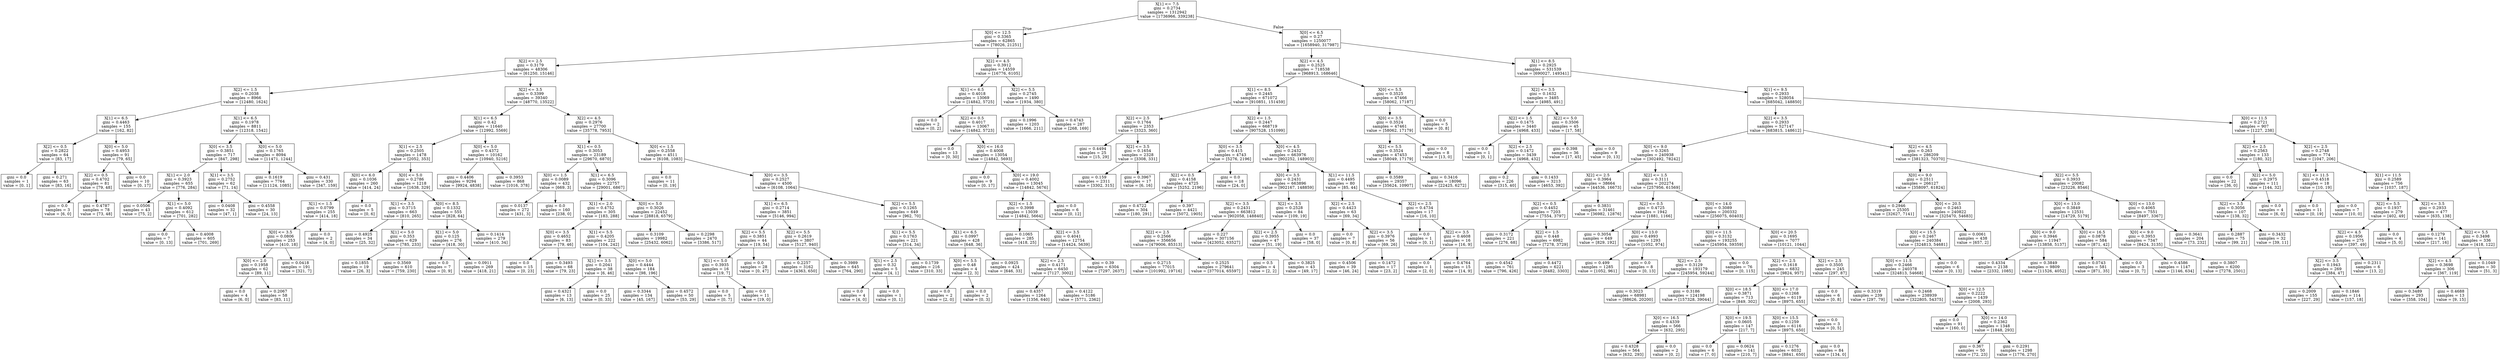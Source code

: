 digraph Tree {
node [shape=box] ;
0 [label="X[1] <= 7.5\ngini = 0.2734\nsamples = 1312942\nvalue = [1736966, 339238]"] ;
1 [label="X[0] <= 12.5\ngini = 0.3365\nsamples = 62865\nvalue = [78026, 21251]"] ;
0 -> 1 [labeldistance=2.5, labelangle=45, headlabel="True"] ;
2 [label="X[2] <= 2.5\ngini = 0.3179\nsamples = 48306\nvalue = [61250, 15146]"] ;
1 -> 2 ;
3 [label="X[2] <= 1.5\ngini = 0.2038\nsamples = 8966\nvalue = [12480, 1624]"] ;
2 -> 3 ;
4 [label="X[1] <= 6.5\ngini = 0.4463\nsamples = 155\nvalue = [162, 82]"] ;
3 -> 4 ;
5 [label="X[2] <= 0.5\ngini = 0.2822\nsamples = 64\nvalue = [83, 17]"] ;
4 -> 5 ;
6 [label="gini = 0.0\nsamples = 1\nvalue = [0, 1]"] ;
5 -> 6 ;
7 [label="gini = 0.271\nsamples = 63\nvalue = [83, 16]"] ;
5 -> 7 ;
8 [label="X[0] <= 5.0\ngini = 0.4953\nsamples = 91\nvalue = [79, 65]"] ;
4 -> 8 ;
9 [label="X[2] <= 0.5\ngini = 0.4702\nsamples = 81\nvalue = [79, 48]"] ;
8 -> 9 ;
10 [label="gini = 0.0\nsamples = 3\nvalue = [6, 0]"] ;
9 -> 10 ;
11 [label="gini = 0.4787\nsamples = 78\nvalue = [73, 48]"] ;
9 -> 11 ;
12 [label="gini = 0.0\nsamples = 10\nvalue = [0, 17]"] ;
8 -> 12 ;
13 [label="X[1] <= 6.5\ngini = 0.1978\nsamples = 8811\nvalue = [12318, 1542]"] ;
3 -> 13 ;
14 [label="X[0] <= 3.5\ngini = 0.3851\nsamples = 717\nvalue = [847, 298]"] ;
13 -> 14 ;
15 [label="X[1] <= 2.0\ngini = 0.3923\nsamples = 655\nvalue = [776, 284]"] ;
14 -> 15 ;
16 [label="gini = 0.0506\nsamples = 43\nvalue = [75, 2]"] ;
15 -> 16 ;
17 [label="X[1] <= 5.0\ngini = 0.4092\nsamples = 612\nvalue = [701, 282]"] ;
15 -> 17 ;
18 [label="gini = 0.0\nsamples = 7\nvalue = [0, 13]"] ;
17 -> 18 ;
19 [label="gini = 0.4008\nsamples = 605\nvalue = [701, 269]"] ;
17 -> 19 ;
20 [label="X[1] <= 3.5\ngini = 0.2752\nsamples = 62\nvalue = [71, 14]"] ;
14 -> 20 ;
21 [label="gini = 0.0408\nsamples = 32\nvalue = [47, 1]"] ;
20 -> 21 ;
22 [label="gini = 0.4558\nsamples = 30\nvalue = [24, 13]"] ;
20 -> 22 ;
23 [label="X[0] <= 5.0\ngini = 0.1765\nsamples = 8094\nvalue = [11471, 1244]"] ;
13 -> 23 ;
24 [label="gini = 0.1619\nsamples = 7764\nvalue = [11124, 1085]"] ;
23 -> 24 ;
25 [label="gini = 0.431\nsamples = 330\nvalue = [347, 159]"] ;
23 -> 25 ;
26 [label="X[2] <= 3.5\ngini = 0.3399\nsamples = 39340\nvalue = [48770, 13522]"] ;
2 -> 26 ;
27 [label="X[1] <= 6.5\ngini = 0.42\nsamples = 11640\nvalue = [12992, 5569]"] ;
26 -> 27 ;
28 [label="X[1] <= 2.5\ngini = 0.2505\nsamples = 1478\nvalue = [2052, 353]"] ;
27 -> 28 ;
29 [label="X[0] <= 6.0\ngini = 0.1036\nsamples = 260\nvalue = [414, 24]"] ;
28 -> 29 ;
30 [label="X[1] <= 1.5\ngini = 0.0799\nsamples = 255\nvalue = [414, 18]"] ;
29 -> 30 ;
31 [label="X[0] <= 3.5\ngini = 0.0806\nsamples = 253\nvalue = [410, 18]"] ;
30 -> 31 ;
32 [label="X[0] <= 2.0\ngini = 0.1958\nsamples = 62\nvalue = [89, 11]"] ;
31 -> 32 ;
33 [label="gini = 0.0\nsamples = 4\nvalue = [6, 0]"] ;
32 -> 33 ;
34 [label="gini = 0.2067\nsamples = 58\nvalue = [83, 11]"] ;
32 -> 34 ;
35 [label="gini = 0.0418\nsamples = 191\nvalue = [321, 7]"] ;
31 -> 35 ;
36 [label="gini = 0.0\nsamples = 2\nvalue = [4, 0]"] ;
30 -> 36 ;
37 [label="gini = 0.0\nsamples = 5\nvalue = [0, 6]"] ;
29 -> 37 ;
38 [label="X[0] <= 5.0\ngini = 0.2786\nsamples = 1218\nvalue = [1638, 329]"] ;
28 -> 38 ;
39 [label="X[1] <= 3.5\ngini = 0.3715\nsamples = 663\nvalue = [810, 265]"] ;
38 -> 39 ;
40 [label="gini = 0.4925\nsamples = 34\nvalue = [25, 32]"] ;
39 -> 40 ;
41 [label="X[1] <= 5.0\ngini = 0.353\nsamples = 629\nvalue = [785, 233]"] ;
39 -> 41 ;
42 [label="gini = 0.1855\nsamples = 19\nvalue = [26, 3]"] ;
41 -> 42 ;
43 [label="gini = 0.3569\nsamples = 610\nvalue = [759, 230]"] ;
41 -> 43 ;
44 [label="X[0] <= 8.5\ngini = 0.1332\nsamples = 555\nvalue = [828, 64]"] ;
38 -> 44 ;
45 [label="X[1] <= 5.0\ngini = 0.125\nsamples = 276\nvalue = [418, 30]"] ;
44 -> 45 ;
46 [label="gini = 0.0\nsamples = 7\nvalue = [0, 9]"] ;
45 -> 46 ;
47 [label="gini = 0.0911\nsamples = 269\nvalue = [418, 21]"] ;
45 -> 47 ;
48 [label="gini = 0.1414\nsamples = 279\nvalue = [410, 34]"] ;
44 -> 48 ;
49 [label="X[0] <= 5.0\ngini = 0.4372\nsamples = 10162\nvalue = [10940, 5216]"] ;
27 -> 49 ;
50 [label="gini = 0.4406\nsamples = 9294\nvalue = [9924, 4838]"] ;
49 -> 50 ;
51 [label="gini = 0.3953\nsamples = 868\nvalue = [1016, 378]"] ;
49 -> 51 ;
52 [label="X[2] <= 4.5\ngini = 0.2976\nsamples = 27700\nvalue = [35778, 7953]"] ;
26 -> 52 ;
53 [label="X[1] <= 0.5\ngini = 0.3053\nsamples = 23189\nvalue = [29670, 6870]"] ;
52 -> 53 ;
54 [label="X[0] <= 1.5\ngini = 0.0089\nsamples = 432\nvalue = [669, 3]"] ;
53 -> 54 ;
55 [label="gini = 0.0137\nsamples = 272\nvalue = [431, 3]"] ;
54 -> 55 ;
56 [label="gini = 0.0\nsamples = 160\nvalue = [238, 0]"] ;
54 -> 56 ;
57 [label="X[1] <= 6.5\ngini = 0.3096\nsamples = 22757\nvalue = [29001, 6867]"] ;
53 -> 57 ;
58 [label="X[1] <= 2.0\ngini = 0.4752\nsamples = 305\nvalue = [183, 288]"] ;
57 -> 58 ;
59 [label="X[0] <= 3.5\ngini = 0.4652\nsamples = 83\nvalue = [79, 46]"] ;
58 -> 59 ;
60 [label="gini = 0.0\nsamples = 15\nvalue = [0, 23]"] ;
59 -> 60 ;
61 [label="gini = 0.3493\nsamples = 68\nvalue = [79, 23]"] ;
59 -> 61 ;
62 [label="X[1] <= 5.5\ngini = 0.4205\nsamples = 222\nvalue = [104, 242]"] ;
58 -> 62 ;
63 [label="X[1] <= 3.5\ngini = 0.2041\nsamples = 38\nvalue = [6, 46]"] ;
62 -> 63 ;
64 [label="gini = 0.4321\nsamples = 13\nvalue = [6, 13]"] ;
63 -> 64 ;
65 [label="gini = 0.0\nsamples = 25\nvalue = [0, 33]"] ;
63 -> 65 ;
66 [label="X[0] <= 5.0\ngini = 0.4444\nsamples = 184\nvalue = [98, 196]"] ;
62 -> 66 ;
67 [label="gini = 0.3344\nsamples = 134\nvalue = [45, 167]"] ;
66 -> 67 ;
68 [label="gini = 0.4572\nsamples = 50\nvalue = [53, 29]"] ;
66 -> 68 ;
69 [label="X[0] <= 5.0\ngini = 0.3026\nsamples = 22452\nvalue = [28818, 6579]"] ;
57 -> 69 ;
70 [label="gini = 0.3109\nsamples = 19982\nvalue = [25432, 6062]"] ;
69 -> 70 ;
71 [label="gini = 0.2298\nsamples = 2470\nvalue = [3386, 517]"] ;
69 -> 71 ;
72 [label="X[0] <= 1.5\ngini = 0.2558\nsamples = 4511\nvalue = [6108, 1083]"] ;
52 -> 72 ;
73 [label="gini = 0.0\nsamples = 11\nvalue = [0, 19]"] ;
72 -> 73 ;
74 [label="X[0] <= 3.5\ngini = 0.2527\nsamples = 4500\nvalue = [6108, 1064]"] ;
72 -> 74 ;
75 [label="X[1] <= 6.5\ngini = 0.2714\nsamples = 3851\nvalue = [5146, 994]"] ;
74 -> 75 ;
76 [label="X[2] <= 5.5\ngini = 0.3851\nsamples = 44\nvalue = [19, 54]"] ;
75 -> 76 ;
77 [label="X[1] <= 5.0\ngini = 0.3935\nsamples = 16\nvalue = [19, 7]"] ;
76 -> 77 ;
78 [label="gini = 0.0\nsamples = 5\nvalue = [0, 7]"] ;
77 -> 78 ;
79 [label="gini = 0.0\nsamples = 11\nvalue = [19, 0]"] ;
77 -> 79 ;
80 [label="gini = 0.0\nsamples = 28\nvalue = [0, 47]"] ;
76 -> 80 ;
81 [label="X[2] <= 5.5\ngini = 0.2619\nsamples = 3807\nvalue = [5127, 940]"] ;
75 -> 81 ;
82 [label="gini = 0.2257\nsamples = 3162\nvalue = [4363, 650]"] ;
81 -> 82 ;
83 [label="gini = 0.3989\nsamples = 645\nvalue = [764, 290]"] ;
81 -> 83 ;
84 [label="X[2] <= 5.5\ngini = 0.1265\nsamples = 649\nvalue = [962, 70]"] ;
74 -> 84 ;
85 [label="X[1] <= 5.5\ngini = 0.1763\nsamples = 221\nvalue = [314, 34]"] ;
84 -> 85 ;
86 [label="X[1] <= 2.5\ngini = 0.32\nsamples = 5\nvalue = [4, 1]"] ;
85 -> 86 ;
87 [label="gini = 0.0\nsamples = 4\nvalue = [4, 0]"] ;
86 -> 87 ;
88 [label="gini = 0.0\nsamples = 1\nvalue = [0, 1]"] ;
86 -> 88 ;
89 [label="gini = 0.1739\nsamples = 216\nvalue = [310, 33]"] ;
85 -> 89 ;
90 [label="X[1] <= 6.5\ngini = 0.0997\nsamples = 428\nvalue = [648, 36]"] ;
84 -> 90 ;
91 [label="X[0] <= 5.5\ngini = 0.48\nsamples = 4\nvalue = [2, 3]"] ;
90 -> 91 ;
92 [label="gini = 0.0\nsamples = 2\nvalue = [2, 0]"] ;
91 -> 92 ;
93 [label="gini = 0.0\nsamples = 2\nvalue = [0, 3]"] ;
91 -> 93 ;
94 [label="gini = 0.0925\nsamples = 424\nvalue = [646, 33]"] ;
90 -> 94 ;
95 [label="X[2] <= 4.5\ngini = 0.3912\nsamples = 14559\nvalue = [16776, 6105]"] ;
1 -> 95 ;
96 [label="X[1] <= 6.5\ngini = 0.4018\nsamples = 13069\nvalue = [14842, 5725]"] ;
95 -> 96 ;
97 [label="gini = 0.0\nsamples = 2\nvalue = [0, 2]"] ;
96 -> 97 ;
98 [label="X[2] <= 0.5\ngini = 0.4017\nsamples = 13067\nvalue = [14842, 5723]"] ;
96 -> 98 ;
99 [label="gini = 0.0\nsamples = 13\nvalue = [0, 30]"] ;
98 -> 99 ;
100 [label="X[0] <= 16.0\ngini = 0.4008\nsamples = 13054\nvalue = [14842, 5693]"] ;
98 -> 100 ;
101 [label="gini = 0.0\nsamples = 9\nvalue = [0, 17]"] ;
100 -> 101 ;
102 [label="X[0] <= 19.0\ngini = 0.4002\nsamples = 13045\nvalue = [14842, 5676]"] ;
100 -> 102 ;
103 [label="X[2] <= 1.5\ngini = 0.3998\nsamples = 13039\nvalue = [14842, 5664]"] ;
102 -> 103 ;
104 [label="gini = 0.1065\nsamples = 285\nvalue = [418, 25]"] ;
103 -> 104 ;
105 [label="X[2] <= 3.5\ngini = 0.4041\nsamples = 12754\nvalue = [14424, 5639]"] ;
103 -> 105 ;
106 [label="X[2] <= 2.5\ngini = 0.4171\nsamples = 6450\nvalue = [7127, 3002]"] ;
105 -> 106 ;
107 [label="gini = 0.4357\nsamples = 1264\nvalue = [1356, 640]"] ;
106 -> 107 ;
108 [label="gini = 0.4122\nsamples = 5186\nvalue = [5771, 2362]"] ;
106 -> 108 ;
109 [label="gini = 0.39\nsamples = 6304\nvalue = [7297, 2637]"] ;
105 -> 109 ;
110 [label="gini = 0.0\nsamples = 6\nvalue = [0, 12]"] ;
102 -> 110 ;
111 [label="X[2] <= 5.5\ngini = 0.2745\nsamples = 1490\nvalue = [1934, 380]"] ;
95 -> 111 ;
112 [label="gini = 0.1996\nsamples = 1203\nvalue = [1666, 211]"] ;
111 -> 112 ;
113 [label="gini = 0.4743\nsamples = 287\nvalue = [268, 169]"] ;
111 -> 113 ;
114 [label="X[0] <= 6.5\ngini = 0.27\nsamples = 1250077\nvalue = [1658940, 317987]"] ;
0 -> 114 [labeldistance=2.5, labelangle=-45, headlabel="False"] ;
115 [label="X[2] <= 4.5\ngini = 0.2525\nsamples = 718538\nvalue = [968913, 168646]"] ;
114 -> 115 ;
116 [label="X[1] <= 8.5\ngini = 0.2445\nsamples = 671072\nvalue = [910851, 151459]"] ;
115 -> 116 ;
117 [label="X[2] <= 2.5\ngini = 0.1764\nsamples = 2353\nvalue = [3323, 360]"] ;
116 -> 117 ;
118 [label="gini = 0.4494\nsamples = 25\nvalue = [15, 29]"] ;
117 -> 118 ;
119 [label="X[2] <= 3.5\ngini = 0.1654\nsamples = 2328\nvalue = [3308, 331]"] ;
117 -> 119 ;
120 [label="gini = 0.159\nsamples = 2311\nvalue = [3302, 315]"] ;
119 -> 120 ;
121 [label="gini = 0.3967\nsamples = 17\nvalue = [6, 16]"] ;
119 -> 121 ;
122 [label="X[2] <= 1.5\ngini = 0.2447\nsamples = 668719\nvalue = [907528, 151099]"] ;
116 -> 122 ;
123 [label="X[0] <= 3.5\ngini = 0.415\nsamples = 4743\nvalue = [5276, 2196]"] ;
122 -> 123 ;
124 [label="X[2] <= 0.5\ngini = 0.4158\nsamples = 4725\nvalue = [5252, 2196]"] ;
123 -> 124 ;
125 [label="gini = 0.4722\nsamples = 304\nvalue = [180, 291]"] ;
124 -> 125 ;
126 [label="gini = 0.397\nsamples = 4421\nvalue = [5072, 1905]"] ;
124 -> 126 ;
127 [label="gini = 0.0\nsamples = 18\nvalue = [24, 0]"] ;
123 -> 127 ;
128 [label="X[0] <= 4.5\ngini = 0.2432\nsamples = 663976\nvalue = [902252, 148903]"] ;
122 -> 128 ;
129 [label="X[0] <= 3.5\ngini = 0.2431\nsamples = 663896\nvalue = [902167, 148859]"] ;
128 -> 129 ;
130 [label="X[2] <= 3.5\ngini = 0.2431\nsamples = 663812\nvalue = [902058, 148840]"] ;
129 -> 130 ;
131 [label="X[2] <= 2.5\ngini = 0.2566\nsamples = 356656\nvalue = [479006, 85313]"] ;
130 -> 131 ;
132 [label="gini = 0.2715\nsamples = 77015\nvalue = [101992, 19716]"] ;
131 -> 132 ;
133 [label="gini = 0.2525\nsamples = 279641\nvalue = [377014, 65597]"] ;
131 -> 133 ;
134 [label="gini = 0.227\nsamples = 307156\nvalue = [423052, 63527]"] ;
130 -> 134 ;
135 [label="X[2] <= 3.5\ngini = 0.2528\nsamples = 84\nvalue = [109, 19]"] ;
129 -> 135 ;
136 [label="X[2] <= 2.5\ngini = 0.3955\nsamples = 47\nvalue = [51, 19]"] ;
135 -> 136 ;
137 [label="gini = 0.5\nsamples = 4\nvalue = [2, 2]"] ;
136 -> 137 ;
138 [label="gini = 0.3825\nsamples = 43\nvalue = [49, 17]"] ;
136 -> 138 ;
139 [label="gini = 0.0\nsamples = 37\nvalue = [58, 0]"] ;
135 -> 139 ;
140 [label="X[1] <= 11.5\ngini = 0.4495\nsamples = 80\nvalue = [85, 44]"] ;
128 -> 140 ;
141 [label="X[2] <= 2.5\ngini = 0.4423\nsamples = 63\nvalue = [69, 34]"] ;
140 -> 141 ;
142 [label="gini = 0.0\nsamples = 7\nvalue = [0, 8]"] ;
141 -> 142 ;
143 [label="X[2] <= 3.5\ngini = 0.3976\nsamples = 56\nvalue = [69, 26]"] ;
141 -> 143 ;
144 [label="gini = 0.4506\nsamples = 39\nvalue = [46, 24]"] ;
143 -> 144 ;
145 [label="gini = 0.1472\nsamples = 17\nvalue = [23, 2]"] ;
143 -> 145 ;
146 [label="X[2] <= 2.5\ngini = 0.4734\nsamples = 17\nvalue = [16, 10]"] ;
140 -> 146 ;
147 [label="gini = 0.0\nsamples = 1\nvalue = [0, 1]"] ;
146 -> 147 ;
148 [label="X[2] <= 3.5\ngini = 0.4608\nsamples = 16\nvalue = [16, 9]"] ;
146 -> 148 ;
149 [label="gini = 0.0\nsamples = 1\nvalue = [2, 0]"] ;
148 -> 149 ;
150 [label="gini = 0.4764\nsamples = 15\nvalue = [14, 9]"] ;
148 -> 150 ;
151 [label="X[0] <= 5.5\ngini = 0.3525\nsamples = 47466\nvalue = [58062, 17187]"] ;
115 -> 151 ;
152 [label="X[0] <= 3.5\ngini = 0.3524\nsamples = 47461\nvalue = [58062, 17179]"] ;
151 -> 152 ;
153 [label="X[2] <= 5.5\ngini = 0.3524\nsamples = 47453\nvalue = [58049, 17179]"] ;
152 -> 153 ;
154 [label="gini = 0.3589\nsamples = 29357\nvalue = [35624, 10907]"] ;
153 -> 154 ;
155 [label="gini = 0.3416\nsamples = 18096\nvalue = [22425, 6272]"] ;
153 -> 155 ;
156 [label="gini = 0.0\nsamples = 8\nvalue = [13, 0]"] ;
152 -> 156 ;
157 [label="gini = 0.0\nsamples = 5\nvalue = [0, 8]"] ;
151 -> 157 ;
158 [label="X[1] <= 8.5\ngini = 0.2925\nsamples = 531539\nvalue = [690027, 149341]"] ;
114 -> 158 ;
159 [label="X[2] <= 3.5\ngini = 0.1632\nsamples = 3485\nvalue = [4985, 491]"] ;
158 -> 159 ;
160 [label="X[2] <= 1.5\ngini = 0.1475\nsamples = 3440\nvalue = [4968, 433]"] ;
159 -> 160 ;
161 [label="gini = 0.0\nsamples = 1\nvalue = [0, 1]"] ;
160 -> 161 ;
162 [label="X[2] <= 2.5\ngini = 0.1472\nsamples = 3439\nvalue = [4968, 432]"] ;
160 -> 162 ;
163 [label="gini = 0.2\nsamples = 226\nvalue = [315, 40]"] ;
162 -> 163 ;
164 [label="gini = 0.1433\nsamples = 3213\nvalue = [4653, 392]"] ;
162 -> 164 ;
165 [label="X[2] <= 5.0\ngini = 0.3506\nsamples = 45\nvalue = [17, 58]"] ;
159 -> 165 ;
166 [label="gini = 0.398\nsamples = 36\nvalue = [17, 45]"] ;
165 -> 166 ;
167 [label="gini = 0.0\nsamples = 9\nvalue = [0, 13]"] ;
165 -> 167 ;
168 [label="X[1] <= 9.5\ngini = 0.2933\nsamples = 528054\nvalue = [685042, 148850]"] ;
158 -> 168 ;
169 [label="X[2] <= 3.5\ngini = 0.2933\nsamples = 527147\nvalue = [683815, 148612]"] ;
168 -> 169 ;
170 [label="X[0] <= 9.0\ngini = 0.3265\nsamples = 240938\nvalue = [302492, 78242]"] ;
169 -> 170 ;
171 [label="X[2] <= 2.5\ngini = 0.3964\nsamples = 38664\nvalue = [44536, 16673]"] ;
170 -> 171 ;
172 [label="X[2] <= 0.5\ngini = 0.4452\nsamples = 7203\nvalue = [7554, 3797]"] ;
171 -> 172 ;
173 [label="gini = 0.3172\nsamples = 221\nvalue = [276, 68]"] ;
172 -> 173 ;
174 [label="X[2] <= 1.5\ngini = 0.448\nsamples = 6982\nvalue = [7278, 3729]"] ;
172 -> 174 ;
175 [label="gini = 0.4542\nsamples = 761\nvalue = [796, 426]"] ;
174 -> 175 ;
176 [label="gini = 0.4472\nsamples = 6221\nvalue = [6482, 3303]"] ;
174 -> 176 ;
177 [label="gini = 0.3831\nsamples = 31461\nvalue = [36982, 12876]"] ;
171 -> 177 ;
178 [label="X[2] <= 1.5\ngini = 0.3111\nsamples = 202274\nvalue = [257956, 61569]"] ;
170 -> 178 ;
179 [label="X[2] <= 0.5\ngini = 0.4725\nsamples = 1942\nvalue = [1881, 1166]"] ;
178 -> 179 ;
180 [label="gini = 0.3054\nsamples = 649\nvalue = [829, 192]"] ;
179 -> 180 ;
181 [label="X[0] <= 13.0\ngini = 0.4993\nsamples = 1293\nvalue = [1052, 974]"] ;
179 -> 181 ;
182 [label="gini = 0.499\nsamples = 1285\nvalue = [1052, 961]"] ;
181 -> 182 ;
183 [label="gini = 0.0\nsamples = 8\nvalue = [0, 13]"] ;
181 -> 183 ;
184 [label="X[0] <= 14.0\ngini = 0.3089\nsamples = 200332\nvalue = [256075, 60403]"] ;
178 -> 184 ;
185 [label="X[0] <= 11.5\ngini = 0.3132\nsamples = 193255\nvalue = [245954, 59359]"] ;
184 -> 185 ;
186 [label="X[2] <= 2.5\ngini = 0.3129\nsamples = 193179\nvalue = [245954, 59244]"] ;
185 -> 186 ;
187 [label="gini = 0.3023\nsamples = 68981\nvalue = [88626, 20200]"] ;
186 -> 187 ;
188 [label="gini = 0.3186\nsamples = 124198\nvalue = [157328, 39044]"] ;
186 -> 188 ;
189 [label="gini = 0.0\nsamples = 76\nvalue = [0, 115]"] ;
185 -> 189 ;
190 [label="X[0] <= 20.5\ngini = 0.1695\nsamples = 7077\nvalue = [10121, 1044]"] ;
184 -> 190 ;
191 [label="X[2] <= 2.5\ngini = 0.1618\nsamples = 6832\nvalue = [9824, 957]"] ;
190 -> 191 ;
192 [label="X[0] <= 18.5\ngini = 0.3871\nsamples = 713\nvalue = [849, 302]"] ;
191 -> 192 ;
193 [label="X[0] <= 16.5\ngini = 0.4339\nsamples = 566\nvalue = [632, 295]"] ;
192 -> 193 ;
194 [label="gini = 0.4328\nsamples = 564\nvalue = [632, 293]"] ;
193 -> 194 ;
195 [label="gini = 0.0\nsamples = 2\nvalue = [0, 2]"] ;
193 -> 195 ;
196 [label="X[0] <= 19.5\ngini = 0.0605\nsamples = 147\nvalue = [217, 7]"] ;
192 -> 196 ;
197 [label="gini = 0.0\nsamples = 6\nvalue = [7, 0]"] ;
196 -> 197 ;
198 [label="gini = 0.0624\nsamples = 141\nvalue = [210, 7]"] ;
196 -> 198 ;
199 [label="X[0] <= 17.0\ngini = 0.1268\nsamples = 6119\nvalue = [8975, 655]"] ;
191 -> 199 ;
200 [label="X[0] <= 15.5\ngini = 0.1259\nsamples = 6116\nvalue = [8975, 650]"] ;
199 -> 200 ;
201 [label="gini = 0.1276\nsamples = 6032\nvalue = [8841, 650]"] ;
200 -> 201 ;
202 [label="gini = 0.0\nsamples = 84\nvalue = [134, 0]"] ;
200 -> 202 ;
203 [label="gini = 0.0\nsamples = 3\nvalue = [0, 5]"] ;
199 -> 203 ;
204 [label="X[2] <= 2.5\ngini = 0.3505\nsamples = 245\nvalue = [297, 87]"] ;
190 -> 204 ;
205 [label="gini = 0.0\nsamples = 6\nvalue = [0, 8]"] ;
204 -> 205 ;
206 [label="gini = 0.3319\nsamples = 239\nvalue = [297, 79]"] ;
204 -> 206 ;
207 [label="X[2] <= 4.5\ngini = 0.263\nsamples = 286209\nvalue = [381323, 70370]"] ;
169 -> 207 ;
208 [label="X[0] <= 9.0\ngini = 0.2511\nsamples = 266127\nvalue = [358097, 61824]"] ;
207 -> 208 ;
209 [label="gini = 0.2946\nsamples = 25305\nvalue = [32627, 7141]"] ;
208 -> 209 ;
210 [label="X[0] <= 20.5\ngini = 0.2463\nsamples = 240822\nvalue = [325470, 54683]"] ;
208 -> 210 ;
211 [label="X[0] <= 15.5\ngini = 0.2467\nsamples = 240384\nvalue = [324813, 54681]"] ;
210 -> 211 ;
212 [label="X[0] <= 11.5\ngini = 0.2466\nsamples = 240378\nvalue = [324813, 54668]"] ;
211 -> 212 ;
213 [label="gini = 0.2468\nsamples = 238939\nvalue = [322805, 54375]"] ;
212 -> 213 ;
214 [label="X[0] <= 12.5\ngini = 0.2222\nsamples = 1439\nvalue = [2008, 293]"] ;
212 -> 214 ;
215 [label="gini = 0.0\nsamples = 91\nvalue = [160, 0]"] ;
214 -> 215 ;
216 [label="X[0] <= 14.0\ngini = 0.2362\nsamples = 1348\nvalue = [1848, 293]"] ;
214 -> 216 ;
217 [label="gini = 0.367\nsamples = 50\nvalue = [72, 23]"] ;
216 -> 217 ;
218 [label="gini = 0.2291\nsamples = 1298\nvalue = [1776, 270]"] ;
216 -> 218 ;
219 [label="gini = 0.0\nsamples = 6\nvalue = [0, 13]"] ;
211 -> 219 ;
220 [label="gini = 0.0061\nsamples = 438\nvalue = [657, 2]"] ;
210 -> 220 ;
221 [label="X[2] <= 5.5\ngini = 0.3933\nsamples = 20082\nvalue = [23226, 8546]"] ;
207 -> 221 ;
222 [label="X[0] <= 13.0\ngini = 0.3849\nsamples = 12531\nvalue = [14729, 5179]"] ;
221 -> 222 ;
223 [label="X[0] <= 9.0\ngini = 0.3946\nsamples = 11947\nvalue = [13858, 5137]"] ;
222 -> 223 ;
224 [label="gini = 0.4334\nsamples = 2138\nvalue = [2332, 1085]"] ;
223 -> 224 ;
225 [label="gini = 0.3849\nsamples = 9809\nvalue = [11526, 4052]"] ;
223 -> 225 ;
226 [label="X[0] <= 16.5\ngini = 0.0878\nsamples = 584\nvalue = [871, 42]"] ;
222 -> 226 ;
227 [label="gini = 0.0743\nsamples = 581\nvalue = [871, 35]"] ;
226 -> 227 ;
228 [label="gini = 0.0\nsamples = 3\nvalue = [0, 7]"] ;
226 -> 228 ;
229 [label="X[0] <= 13.0\ngini = 0.4065\nsamples = 7551\nvalue = [8497, 3367]"] ;
221 -> 229 ;
230 [label="X[0] <= 9.0\ngini = 0.3953\nsamples = 7347\nvalue = [8424, 3135]"] ;
229 -> 230 ;
231 [label="gini = 0.4586\nsamples = 1147\nvalue = [1146, 634]"] ;
230 -> 231 ;
232 [label="gini = 0.3807\nsamples = 6200\nvalue = [7278, 2501]"] ;
230 -> 232 ;
233 [label="gini = 0.3641\nsamples = 204\nvalue = [73, 232]"] ;
229 -> 233 ;
234 [label="X[0] <= 11.5\ngini = 0.2721\nsamples = 907\nvalue = [1227, 238]"] ;
168 -> 234 ;
235 [label="X[2] <= 2.5\ngini = 0.2563\nsamples = 133\nvalue = [180, 32]"] ;
234 -> 235 ;
236 [label="gini = 0.0\nsamples = 22\nvalue = [36, 0]"] ;
235 -> 236 ;
237 [label="X[2] <= 5.0\ngini = 0.2975\nsamples = 111\nvalue = [144, 32]"] ;
235 -> 237 ;
238 [label="X[2] <= 3.5\ngini = 0.3056\nsamples = 107\nvalue = [138, 32]"] ;
237 -> 238 ;
239 [label="gini = 0.2887\nsamples = 75\nvalue = [99, 21]"] ;
238 -> 239 ;
240 [label="gini = 0.3432\nsamples = 32\nvalue = [39, 11]"] ;
238 -> 240 ;
241 [label="gini = 0.0\nsamples = 4\nvalue = [6, 0]"] ;
237 -> 241 ;
242 [label="X[2] <= 2.5\ngini = 0.2748\nsamples = 774\nvalue = [1047, 206]"] ;
234 -> 242 ;
243 [label="X[1] <= 11.5\ngini = 0.4518\nsamples = 18\nvalue = [10, 19]"] ;
242 -> 243 ;
244 [label="gini = 0.0\nsamples = 11\nvalue = [0, 19]"] ;
243 -> 244 ;
245 [label="gini = 0.0\nsamples = 7\nvalue = [10, 0]"] ;
243 -> 245 ;
246 [label="X[1] <= 11.5\ngini = 0.2589\nsamples = 756\nvalue = [1037, 187]"] ;
242 -> 246 ;
247 [label="X[2] <= 5.5\ngini = 0.1937\nsamples = 279\nvalue = [402, 49]"] ;
246 -> 247 ;
248 [label="X[2] <= 4.5\ngini = 0.1956\nsamples = 275\nvalue = [397, 49]"] ;
247 -> 248 ;
249 [label="X[2] <= 3.5\ngini = 0.1943\nsamples = 269\nvalue = [384, 47]"] ;
248 -> 249 ;
250 [label="gini = 0.2009\nsamples = 155\nvalue = [227, 29]"] ;
249 -> 250 ;
251 [label="gini = 0.1846\nsamples = 114\nvalue = [157, 18]"] ;
249 -> 251 ;
252 [label="gini = 0.2311\nsamples = 6\nvalue = [13, 2]"] ;
248 -> 252 ;
253 [label="gini = 0.0\nsamples = 4\nvalue = [5, 0]"] ;
247 -> 253 ;
254 [label="X[2] <= 3.5\ngini = 0.2933\nsamples = 477\nvalue = [635, 138]"] ;
246 -> 254 ;
255 [label="gini = 0.1279\nsamples = 141\nvalue = [217, 16]"] ;
254 -> 255 ;
256 [label="X[2] <= 5.5\ngini = 0.3498\nsamples = 336\nvalue = [418, 122]"] ;
254 -> 256 ;
257 [label="X[2] <= 4.5\ngini = 0.3698\nsamples = 306\nvalue = [367, 119]"] ;
256 -> 257 ;
258 [label="gini = 0.3489\nsamples = 293\nvalue = [358, 104]"] ;
257 -> 258 ;
259 [label="gini = 0.4688\nsamples = 13\nvalue = [9, 15]"] ;
257 -> 259 ;
260 [label="gini = 0.1049\nsamples = 30\nvalue = [51, 3]"] ;
256 -> 260 ;
}